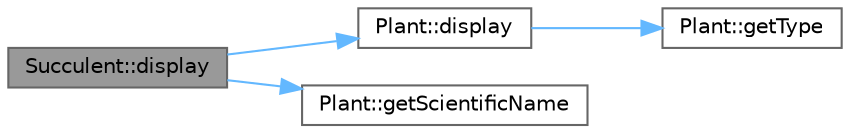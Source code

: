 digraph "Succulent::display"
{
 // INTERACTIVE_SVG=YES
 // LATEX_PDF_SIZE
  bgcolor="transparent";
  edge [fontname=Helvetica,fontsize=10,labelfontname=Helvetica,labelfontsize=10];
  node [fontname=Helvetica,fontsize=10,shape=box,height=0.2,width=0.4];
  rankdir="LR";
  Node1 [id="Node000001",label="Succulent::display",height=0.2,width=0.4,color="gray40", fillcolor="grey60", style="filled", fontcolor="black",tooltip="Display succulent information."];
  Node1 -> Node2 [id="edge1_Node000001_Node000002",color="steelblue1",style="solid",tooltip=" "];
  Node2 [id="Node000002",label="Plant::display",height=0.2,width=0.4,color="grey40", fillcolor="white", style="filled",URL="$class_plant.html#a7e984af3bccd2dbfecbfba8f2164782f",tooltip="Display plant information."];
  Node2 -> Node3 [id="edge2_Node000002_Node000003",color="steelblue1",style="solid",tooltip=" "];
  Node3 [id="Node000003",label="Plant::getType",height=0.2,width=0.4,color="grey40", fillcolor="white", style="filled",URL="$class_plant.html#a68e1875c71baca54583aeb480bbcc3e1",tooltip="Get plant type."];
  Node1 -> Node4 [id="edge3_Node000001_Node000004",color="steelblue1",style="solid",tooltip=" "];
  Node4 [id="Node000004",label="Plant::getScientificName",height=0.2,width=0.4,color="grey40", fillcolor="white", style="filled",URL="$class_plant.html#a611ff680390be88195193fdb40e09be6",tooltip=" "];
}
